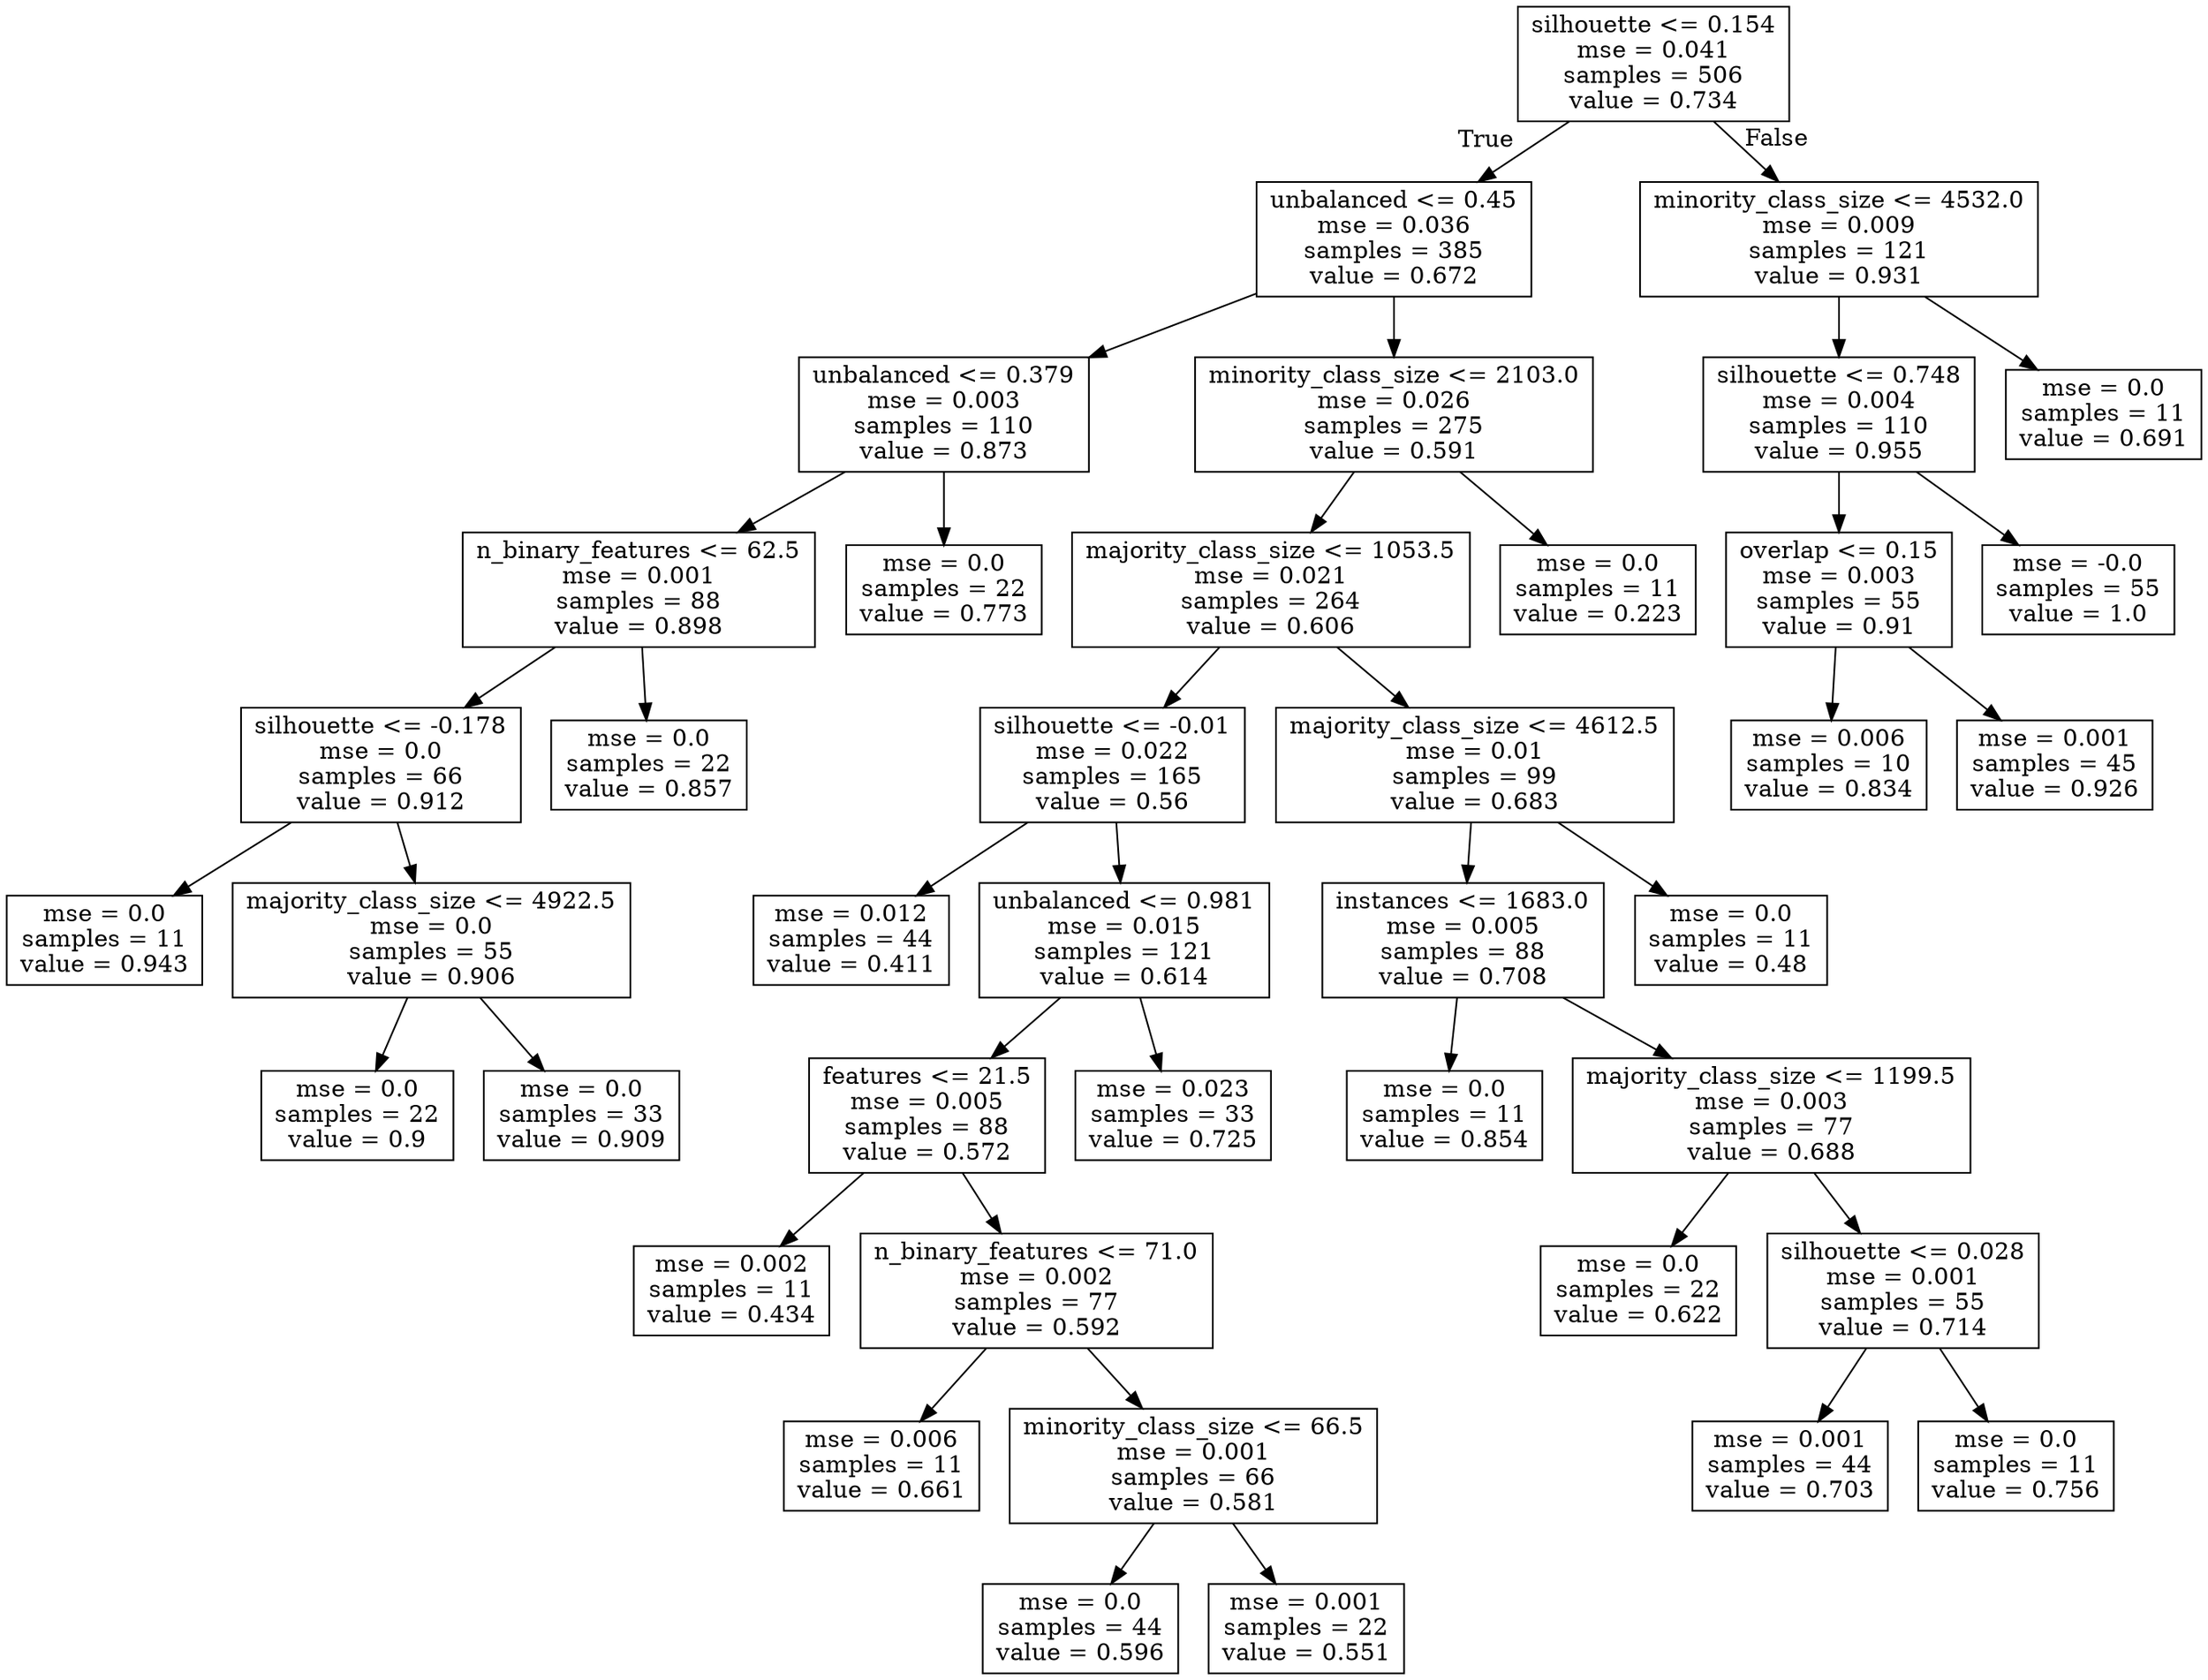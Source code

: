 digraph Tree {
node [shape=box] ;
0 [label="silhouette <= 0.154\nmse = 0.041\nsamples = 506\nvalue = 0.734"] ;
1 [label="unbalanced <= 0.45\nmse = 0.036\nsamples = 385\nvalue = 0.672"] ;
0 -> 1 [labeldistance=2.5, labelangle=45, headlabel="True"] ;
2 [label="unbalanced <= 0.379\nmse = 0.003\nsamples = 110\nvalue = 0.873"] ;
1 -> 2 ;
3 [label="n_binary_features <= 62.5\nmse = 0.001\nsamples = 88\nvalue = 0.898"] ;
2 -> 3 ;
4 [label="silhouette <= -0.178\nmse = 0.0\nsamples = 66\nvalue = 0.912"] ;
3 -> 4 ;
5 [label="mse = 0.0\nsamples = 11\nvalue = 0.943"] ;
4 -> 5 ;
6 [label="majority_class_size <= 4922.5\nmse = 0.0\nsamples = 55\nvalue = 0.906"] ;
4 -> 6 ;
7 [label="mse = 0.0\nsamples = 22\nvalue = 0.9"] ;
6 -> 7 ;
8 [label="mse = 0.0\nsamples = 33\nvalue = 0.909"] ;
6 -> 8 ;
9 [label="mse = 0.0\nsamples = 22\nvalue = 0.857"] ;
3 -> 9 ;
10 [label="mse = 0.0\nsamples = 22\nvalue = 0.773"] ;
2 -> 10 ;
11 [label="minority_class_size <= 2103.0\nmse = 0.026\nsamples = 275\nvalue = 0.591"] ;
1 -> 11 ;
12 [label="majority_class_size <= 1053.5\nmse = 0.021\nsamples = 264\nvalue = 0.606"] ;
11 -> 12 ;
13 [label="silhouette <= -0.01\nmse = 0.022\nsamples = 165\nvalue = 0.56"] ;
12 -> 13 ;
14 [label="mse = 0.012\nsamples = 44\nvalue = 0.411"] ;
13 -> 14 ;
15 [label="unbalanced <= 0.981\nmse = 0.015\nsamples = 121\nvalue = 0.614"] ;
13 -> 15 ;
16 [label="features <= 21.5\nmse = 0.005\nsamples = 88\nvalue = 0.572"] ;
15 -> 16 ;
17 [label="mse = 0.002\nsamples = 11\nvalue = 0.434"] ;
16 -> 17 ;
18 [label="n_binary_features <= 71.0\nmse = 0.002\nsamples = 77\nvalue = 0.592"] ;
16 -> 18 ;
19 [label="mse = 0.006\nsamples = 11\nvalue = 0.661"] ;
18 -> 19 ;
20 [label="minority_class_size <= 66.5\nmse = 0.001\nsamples = 66\nvalue = 0.581"] ;
18 -> 20 ;
21 [label="mse = 0.0\nsamples = 44\nvalue = 0.596"] ;
20 -> 21 ;
22 [label="mse = 0.001\nsamples = 22\nvalue = 0.551"] ;
20 -> 22 ;
23 [label="mse = 0.023\nsamples = 33\nvalue = 0.725"] ;
15 -> 23 ;
24 [label="majority_class_size <= 4612.5\nmse = 0.01\nsamples = 99\nvalue = 0.683"] ;
12 -> 24 ;
25 [label="instances <= 1683.0\nmse = 0.005\nsamples = 88\nvalue = 0.708"] ;
24 -> 25 ;
26 [label="mse = 0.0\nsamples = 11\nvalue = 0.854"] ;
25 -> 26 ;
27 [label="majority_class_size <= 1199.5\nmse = 0.003\nsamples = 77\nvalue = 0.688"] ;
25 -> 27 ;
28 [label="mse = 0.0\nsamples = 22\nvalue = 0.622"] ;
27 -> 28 ;
29 [label="silhouette <= 0.028\nmse = 0.001\nsamples = 55\nvalue = 0.714"] ;
27 -> 29 ;
30 [label="mse = 0.001\nsamples = 44\nvalue = 0.703"] ;
29 -> 30 ;
31 [label="mse = 0.0\nsamples = 11\nvalue = 0.756"] ;
29 -> 31 ;
32 [label="mse = 0.0\nsamples = 11\nvalue = 0.48"] ;
24 -> 32 ;
33 [label="mse = 0.0\nsamples = 11\nvalue = 0.223"] ;
11 -> 33 ;
34 [label="minority_class_size <= 4532.0\nmse = 0.009\nsamples = 121\nvalue = 0.931"] ;
0 -> 34 [labeldistance=2.5, labelangle=-45, headlabel="False"] ;
35 [label="silhouette <= 0.748\nmse = 0.004\nsamples = 110\nvalue = 0.955"] ;
34 -> 35 ;
36 [label="overlap <= 0.15\nmse = 0.003\nsamples = 55\nvalue = 0.91"] ;
35 -> 36 ;
37 [label="mse = 0.006\nsamples = 10\nvalue = 0.834"] ;
36 -> 37 ;
38 [label="mse = 0.001\nsamples = 45\nvalue = 0.926"] ;
36 -> 38 ;
39 [label="mse = -0.0\nsamples = 55\nvalue = 1.0"] ;
35 -> 39 ;
40 [label="mse = 0.0\nsamples = 11\nvalue = 0.691"] ;
34 -> 40 ;
}